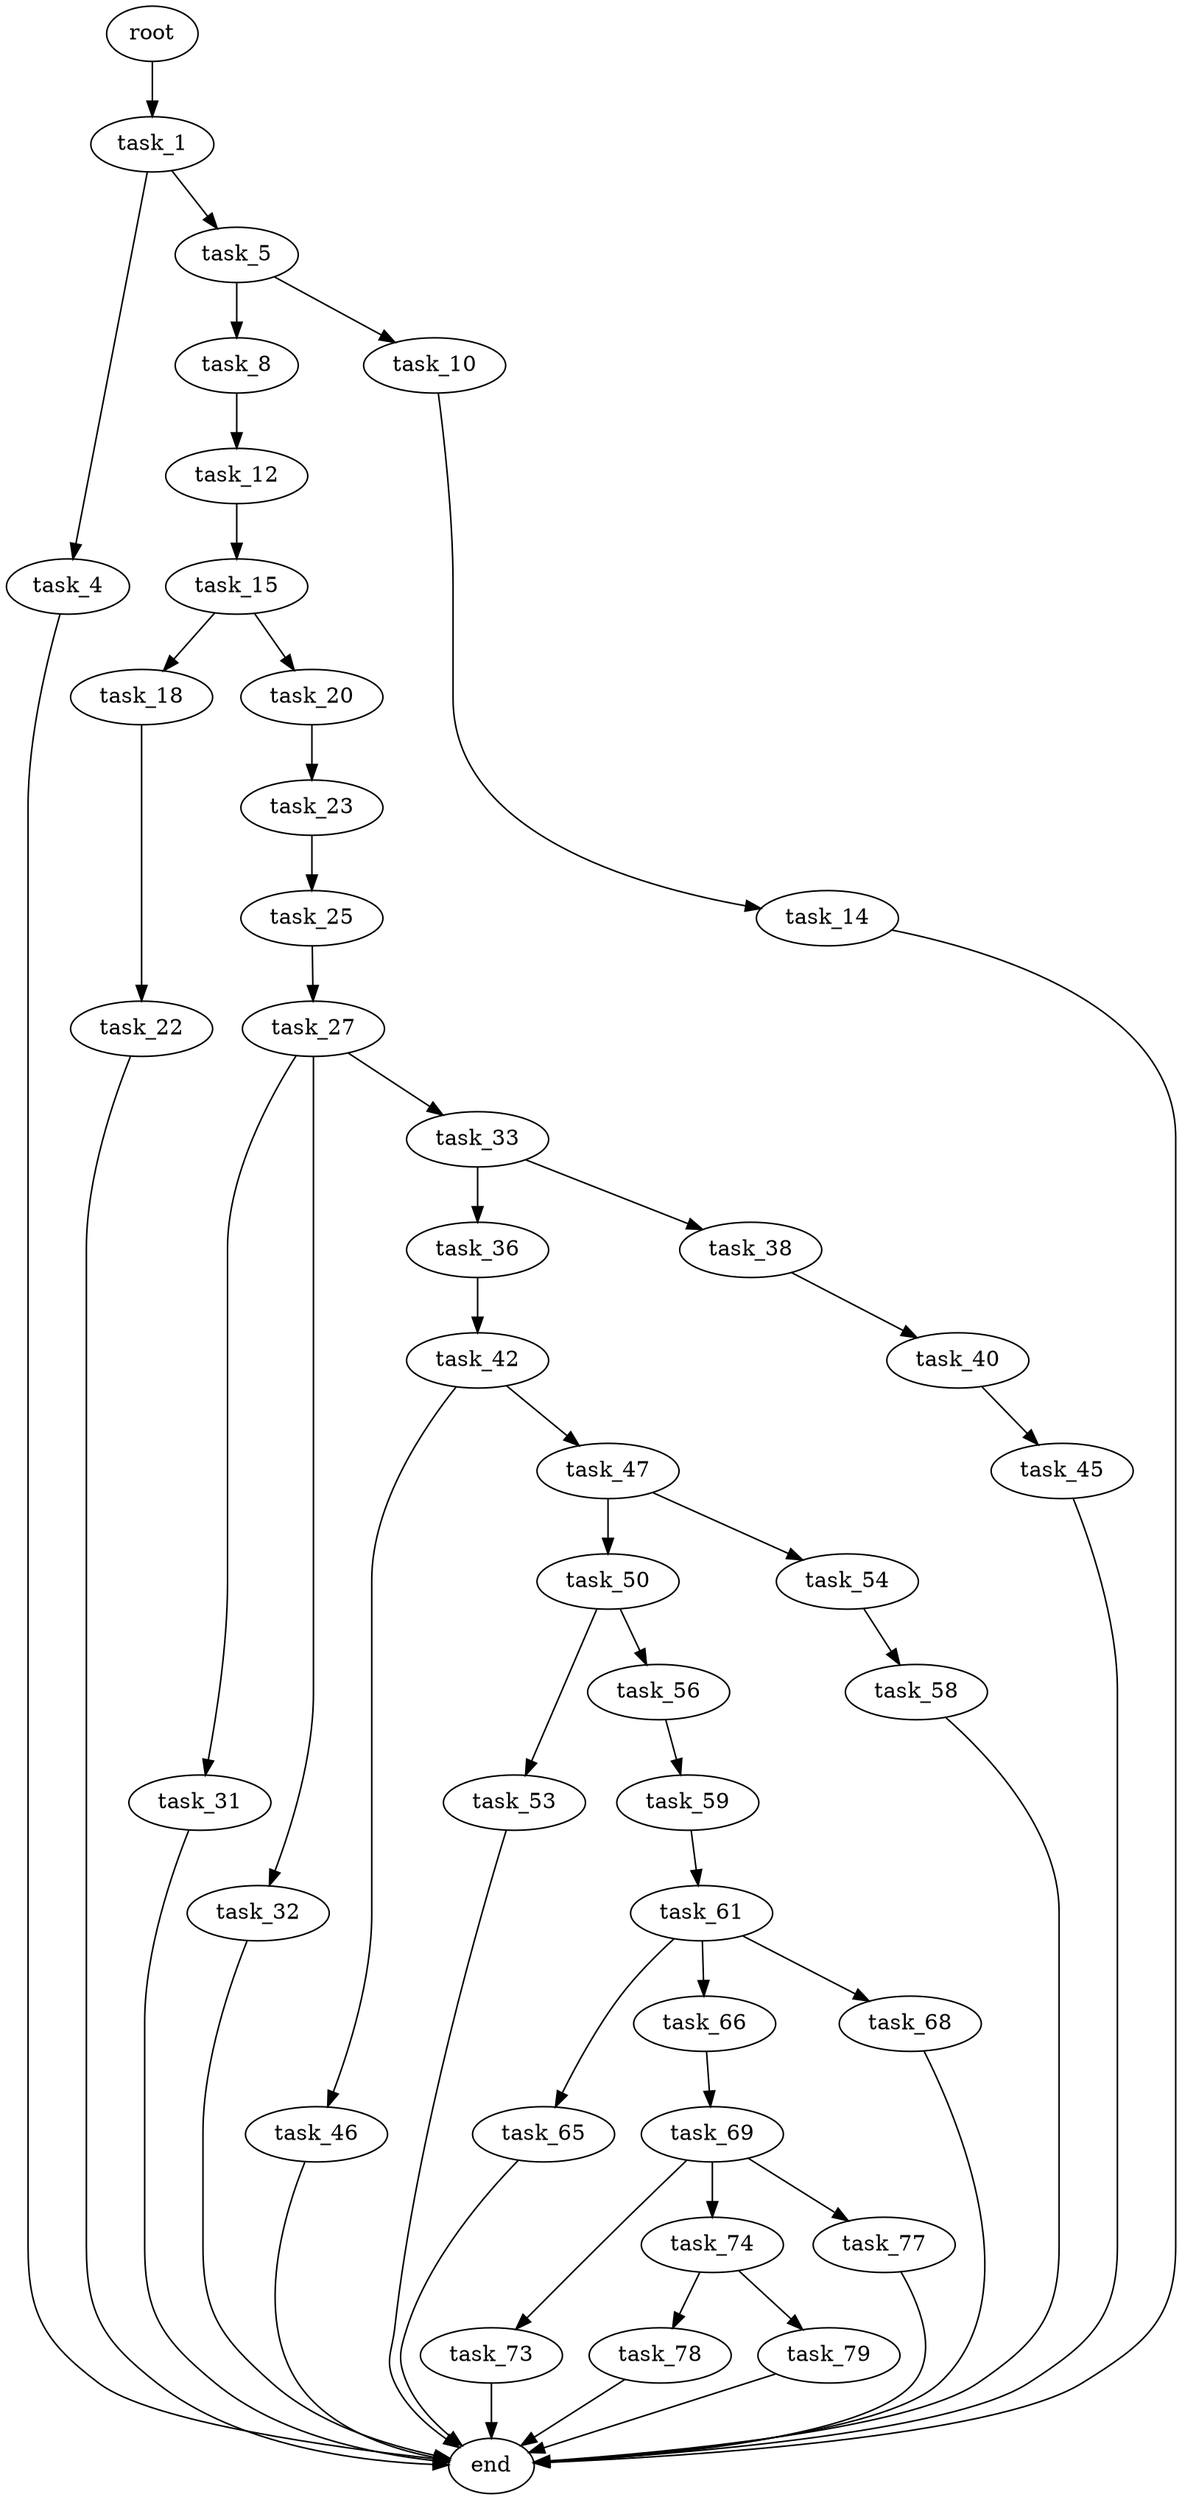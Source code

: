 digraph G {
  root [size="0.000000"];
  task_1 [size="134217728000.000000"];
  task_4 [size="67876292308.000000"];
  task_5 [size="17683108176.000000"];
  task_8 [size="23208044279.000000"];
  task_10 [size="782757789696.000000"];
  task_12 [size="231928233984.000000"];
  task_14 [size="34862316588.000000"];
  task_15 [size="68719476736.000000"];
  task_18 [size="49926537701.000000"];
  task_20 [size="1337066433.000000"];
  task_22 [size="2934168117.000000"];
  task_23 [size="1842889796.000000"];
  task_25 [size="549755813888.000000"];
  task_27 [size="61738996140.000000"];
  task_31 [size="6812968633.000000"];
  task_32 [size="597504879865.000000"];
  task_33 [size="101753972543.000000"];
  task_36 [size="6834559336.000000"];
  task_38 [size="549755813888.000000"];
  task_40 [size="233690995094.000000"];
  task_42 [size="25603777585.000000"];
  task_45 [size="231928233984.000000"];
  task_46 [size="8435327810.000000"];
  task_47 [size="58784558406.000000"];
  task_50 [size="13494970452.000000"];
  task_53 [size="16612447536.000000"];
  task_54 [size="68719476736.000000"];
  task_56 [size="3515307062.000000"];
  task_58 [size="28991029248.000000"];
  task_59 [size="10104556114.000000"];
  task_61 [size="44609006509.000000"];
  task_65 [size="8589934592.000000"];
  task_66 [size="1073741824000.000000"];
  task_68 [size="36632479587.000000"];
  task_69 [size="108621342827.000000"];
  task_73 [size="30171683411.000000"];
  task_74 [size="747565936363.000000"];
  task_77 [size="349351075918.000000"];
  task_78 [size="134217728000.000000"];
  task_79 [size="167309087976.000000"];
  end [size="0.000000"];

  root -> task_1 [size="1.000000"];
  task_1 -> task_4 [size="209715200.000000"];
  task_1 -> task_5 [size="209715200.000000"];
  task_4 -> end [size="1.000000"];
  task_5 -> task_8 [size="301989888.000000"];
  task_5 -> task_10 [size="301989888.000000"];
  task_8 -> task_12 [size="838860800.000000"];
  task_10 -> task_14 [size="679477248.000000"];
  task_12 -> task_15 [size="301989888.000000"];
  task_14 -> end [size="1.000000"];
  task_15 -> task_18 [size="134217728.000000"];
  task_15 -> task_20 [size="134217728.000000"];
  task_18 -> task_22 [size="838860800.000000"];
  task_20 -> task_23 [size="75497472.000000"];
  task_22 -> end [size="1.000000"];
  task_23 -> task_25 [size="33554432.000000"];
  task_25 -> task_27 [size="536870912.000000"];
  task_27 -> task_31 [size="75497472.000000"];
  task_27 -> task_32 [size="75497472.000000"];
  task_27 -> task_33 [size="75497472.000000"];
  task_31 -> end [size="1.000000"];
  task_32 -> end [size="1.000000"];
  task_33 -> task_36 [size="411041792.000000"];
  task_33 -> task_38 [size="411041792.000000"];
  task_36 -> task_42 [size="536870912.000000"];
  task_38 -> task_40 [size="536870912.000000"];
  task_40 -> task_45 [size="209715200.000000"];
  task_42 -> task_46 [size="411041792.000000"];
  task_42 -> task_47 [size="411041792.000000"];
  task_45 -> end [size="1.000000"];
  task_46 -> end [size="1.000000"];
  task_47 -> task_50 [size="75497472.000000"];
  task_47 -> task_54 [size="75497472.000000"];
  task_50 -> task_53 [size="838860800.000000"];
  task_50 -> task_56 [size="838860800.000000"];
  task_53 -> end [size="1.000000"];
  task_54 -> task_58 [size="134217728.000000"];
  task_56 -> task_59 [size="75497472.000000"];
  task_58 -> end [size="1.000000"];
  task_59 -> task_61 [size="411041792.000000"];
  task_61 -> task_65 [size="838860800.000000"];
  task_61 -> task_66 [size="838860800.000000"];
  task_61 -> task_68 [size="838860800.000000"];
  task_65 -> end [size="1.000000"];
  task_66 -> task_69 [size="838860800.000000"];
  task_68 -> end [size="1.000000"];
  task_69 -> task_73 [size="75497472.000000"];
  task_69 -> task_74 [size="75497472.000000"];
  task_69 -> task_77 [size="75497472.000000"];
  task_73 -> end [size="1.000000"];
  task_74 -> task_78 [size="838860800.000000"];
  task_74 -> task_79 [size="838860800.000000"];
  task_77 -> end [size="1.000000"];
  task_78 -> end [size="1.000000"];
  task_79 -> end [size="1.000000"];
}
